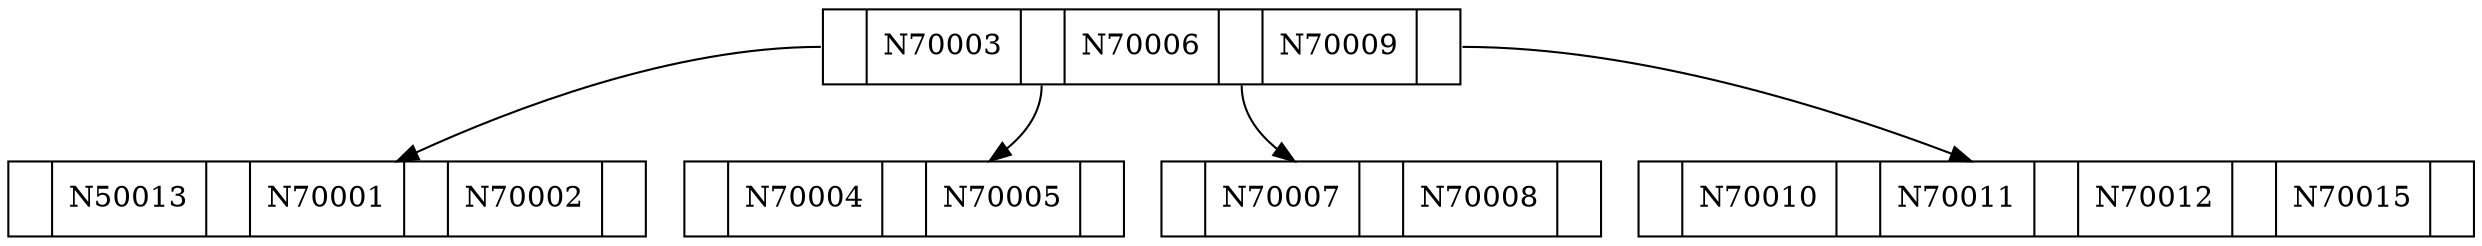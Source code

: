 digraph BTree {
  node [shape=record];
  node0 [label="<f0> |N70003| <f1> |N70006| <f2> |N70009| <f3>"];
  node1 [label="<f0> |N50013| <f1> |N70001| <f2> |N70002| <f3>"];
  node0:f0 -> node1;
  node2 [label="<f0> |N70004| <f1> |N70005| <f2>"];
  node0:f1 -> node2;
  node3 [label="<f0> |N70007| <f1> |N70008| <f2>"];
  node0:f2 -> node3;
  node4 [label="<f0> |N70010| <f1> |N70011| <f2> |N70012| <f3> |N70015| <f4>"];
  node0:f3 -> node4;
}
